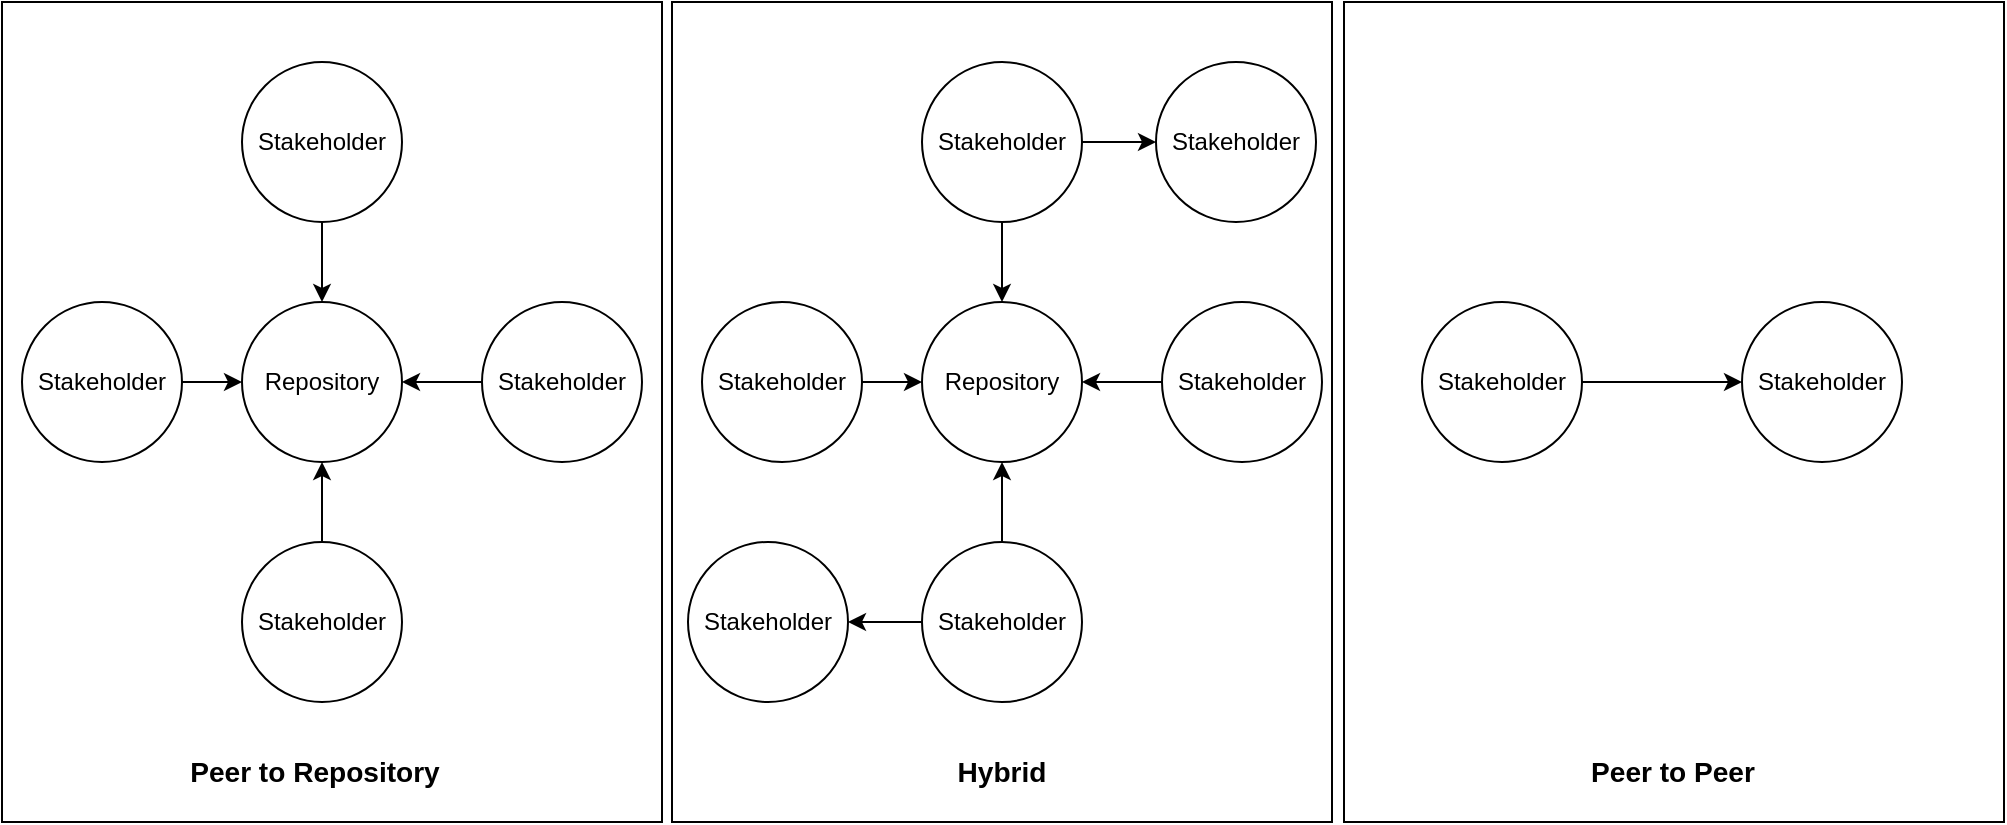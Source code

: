 <mxfile version="22.0.3" type="device">
  <diagram name="Page-1" id="iHA-MtDjYKI4uMbtsPJM">
    <mxGraphModel dx="1451" dy="679" grid="1" gridSize="10" guides="1" tooltips="1" connect="1" arrows="1" fold="1" page="1" pageScale="1" pageWidth="1100" pageHeight="850" math="0" shadow="0">
      <root>
        <mxCell id="0" />
        <mxCell id="1" parent="0" />
        <mxCell id="NMye4yItUbntw5xOKEV--46" value="" style="rounded=0;whiteSpace=wrap;html=1;" vertex="1" parent="1">
          <mxGeometry x="761" y="20" width="330" height="410" as="geometry" />
        </mxCell>
        <mxCell id="NMye4yItUbntw5xOKEV--45" value="" style="rounded=0;whiteSpace=wrap;html=1;" vertex="1" parent="1">
          <mxGeometry x="425" y="20" width="330" height="410" as="geometry" />
        </mxCell>
        <mxCell id="NMye4yItUbntw5xOKEV--44" value="" style="rounded=0;whiteSpace=wrap;html=1;" vertex="1" parent="1">
          <mxGeometry x="90" y="20" width="330" height="410" as="geometry" />
        </mxCell>
        <mxCell id="NMye4yItUbntw5xOKEV--5" value="Repository" style="ellipse;whiteSpace=wrap;html=1;" vertex="1" parent="1">
          <mxGeometry x="210" y="170" width="80" height="80" as="geometry" />
        </mxCell>
        <mxCell id="NMye4yItUbntw5xOKEV--6" value="Stakeholder" style="ellipse;whiteSpace=wrap;html=1;" vertex="1" parent="1">
          <mxGeometry x="330" y="170" width="80" height="80" as="geometry" />
        </mxCell>
        <mxCell id="NMye4yItUbntw5xOKEV--17" value="" style="edgeStyle=orthogonalEdgeStyle;rounded=0;orthogonalLoop=1;jettySize=auto;html=1;" edge="1" parent="1" source="NMye4yItUbntw5xOKEV--7" target="NMye4yItUbntw5xOKEV--5">
          <mxGeometry relative="1" as="geometry" />
        </mxCell>
        <mxCell id="NMye4yItUbntw5xOKEV--7" value="Stakeholder" style="ellipse;whiteSpace=wrap;html=1;" vertex="1" parent="1">
          <mxGeometry x="100" y="170" width="80" height="80" as="geometry" />
        </mxCell>
        <mxCell id="NMye4yItUbntw5xOKEV--18" value="" style="edgeStyle=orthogonalEdgeStyle;rounded=0;orthogonalLoop=1;jettySize=auto;html=1;" edge="1" parent="1" source="NMye4yItUbntw5xOKEV--8" target="NMye4yItUbntw5xOKEV--5">
          <mxGeometry relative="1" as="geometry" />
        </mxCell>
        <mxCell id="NMye4yItUbntw5xOKEV--8" value="Stakeholder" style="ellipse;whiteSpace=wrap;html=1;" vertex="1" parent="1">
          <mxGeometry x="210" y="50" width="80" height="80" as="geometry" />
        </mxCell>
        <mxCell id="NMye4yItUbntw5xOKEV--16" value="" style="edgeStyle=orthogonalEdgeStyle;rounded=0;orthogonalLoop=1;jettySize=auto;html=1;" edge="1" parent="1" source="NMye4yItUbntw5xOKEV--9" target="NMye4yItUbntw5xOKEV--5">
          <mxGeometry relative="1" as="geometry" />
        </mxCell>
        <mxCell id="NMye4yItUbntw5xOKEV--9" value="Stakeholder" style="ellipse;whiteSpace=wrap;html=1;" vertex="1" parent="1">
          <mxGeometry x="210" y="290" width="80" height="80" as="geometry" />
        </mxCell>
        <mxCell id="NMye4yItUbntw5xOKEV--11" value="" style="edgeStyle=none;orthogonalLoop=1;jettySize=auto;html=1;rounded=0;" edge="1" parent="1" source="NMye4yItUbntw5xOKEV--6" target="NMye4yItUbntw5xOKEV--5">
          <mxGeometry width="80" relative="1" as="geometry">
            <mxPoint x="340" y="320" as="sourcePoint" />
            <mxPoint x="420" y="320" as="targetPoint" />
            <Array as="points" />
          </mxGeometry>
        </mxCell>
        <mxCell id="NMye4yItUbntw5xOKEV--21" value="Repository" style="ellipse;whiteSpace=wrap;html=1;" vertex="1" parent="1">
          <mxGeometry x="550" y="170" width="80" height="80" as="geometry" />
        </mxCell>
        <mxCell id="NMye4yItUbntw5xOKEV--22" value="Stakeholder" style="ellipse;whiteSpace=wrap;html=1;" vertex="1" parent="1">
          <mxGeometry x="670" y="170" width="80" height="80" as="geometry" />
        </mxCell>
        <mxCell id="NMye4yItUbntw5xOKEV--23" value="" style="edgeStyle=orthogonalEdgeStyle;rounded=0;orthogonalLoop=1;jettySize=auto;html=1;" edge="1" parent="1" source="NMye4yItUbntw5xOKEV--24" target="NMye4yItUbntw5xOKEV--21">
          <mxGeometry relative="1" as="geometry" />
        </mxCell>
        <mxCell id="NMye4yItUbntw5xOKEV--24" value="Stakeholder" style="ellipse;whiteSpace=wrap;html=1;" vertex="1" parent="1">
          <mxGeometry x="440" y="170" width="80" height="80" as="geometry" />
        </mxCell>
        <mxCell id="NMye4yItUbntw5xOKEV--25" value="" style="edgeStyle=orthogonalEdgeStyle;rounded=0;orthogonalLoop=1;jettySize=auto;html=1;" edge="1" parent="1" source="NMye4yItUbntw5xOKEV--26" target="NMye4yItUbntw5xOKEV--21">
          <mxGeometry relative="1" as="geometry" />
        </mxCell>
        <mxCell id="NMye4yItUbntw5xOKEV--41" value="" style="edgeStyle=orthogonalEdgeStyle;rounded=0;orthogonalLoop=1;jettySize=auto;html=1;" edge="1" parent="1" source="NMye4yItUbntw5xOKEV--26" target="NMye4yItUbntw5xOKEV--40">
          <mxGeometry relative="1" as="geometry" />
        </mxCell>
        <mxCell id="NMye4yItUbntw5xOKEV--26" value="Stakeholder" style="ellipse;whiteSpace=wrap;html=1;" vertex="1" parent="1">
          <mxGeometry x="550" y="50" width="80" height="80" as="geometry" />
        </mxCell>
        <mxCell id="NMye4yItUbntw5xOKEV--27" value="" style="edgeStyle=orthogonalEdgeStyle;rounded=0;orthogonalLoop=1;jettySize=auto;html=1;" edge="1" parent="1" source="NMye4yItUbntw5xOKEV--28" target="NMye4yItUbntw5xOKEV--21">
          <mxGeometry relative="1" as="geometry" />
        </mxCell>
        <mxCell id="NMye4yItUbntw5xOKEV--39" value="" style="edgeStyle=orthogonalEdgeStyle;rounded=0;orthogonalLoop=1;jettySize=auto;html=1;" edge="1" parent="1" source="NMye4yItUbntw5xOKEV--28" target="NMye4yItUbntw5xOKEV--38">
          <mxGeometry relative="1" as="geometry" />
        </mxCell>
        <mxCell id="NMye4yItUbntw5xOKEV--28" value="Stakeholder" style="ellipse;whiteSpace=wrap;html=1;" vertex="1" parent="1">
          <mxGeometry x="550" y="290" width="80" height="80" as="geometry" />
        </mxCell>
        <mxCell id="NMye4yItUbntw5xOKEV--29" value="" style="edgeStyle=none;orthogonalLoop=1;jettySize=auto;html=1;rounded=0;" edge="1" parent="1" source="NMye4yItUbntw5xOKEV--22" target="NMye4yItUbntw5xOKEV--21">
          <mxGeometry width="80" relative="1" as="geometry">
            <mxPoint x="680" y="320" as="sourcePoint" />
            <mxPoint x="760" y="320" as="targetPoint" />
            <Array as="points" />
          </mxGeometry>
        </mxCell>
        <mxCell id="NMye4yItUbntw5xOKEV--33" value="" style="edgeStyle=orthogonalEdgeStyle;rounded=0;orthogonalLoop=1;jettySize=auto;html=1;" edge="1" parent="1" source="NMye4yItUbntw5xOKEV--30" target="NMye4yItUbntw5xOKEV--32">
          <mxGeometry relative="1" as="geometry" />
        </mxCell>
        <mxCell id="NMye4yItUbntw5xOKEV--30" value="Stakeholder" style="ellipse;whiteSpace=wrap;html=1;" vertex="1" parent="1">
          <mxGeometry x="800" y="170" width="80" height="80" as="geometry" />
        </mxCell>
        <mxCell id="NMye4yItUbntw5xOKEV--32" value="Stakeholder" style="ellipse;whiteSpace=wrap;html=1;" vertex="1" parent="1">
          <mxGeometry x="960" y="170" width="80" height="80" as="geometry" />
        </mxCell>
        <mxCell id="NMye4yItUbntw5xOKEV--34" value="&lt;h3&gt;Hybrid&lt;/h3&gt;" style="text;strokeColor=none;align=center;fillColor=none;html=1;verticalAlign=middle;whiteSpace=wrap;rounded=0;" vertex="1" parent="1">
          <mxGeometry x="560" y="390" width="60" height="30" as="geometry" />
        </mxCell>
        <mxCell id="NMye4yItUbntw5xOKEV--35" value="&lt;h3&gt;Peer to Repository&lt;/h3&gt;" style="text;strokeColor=none;align=center;fillColor=none;html=1;verticalAlign=middle;whiteSpace=wrap;rounded=0;" vertex="1" parent="1">
          <mxGeometry x="178" y="390" width="137" height="30" as="geometry" />
        </mxCell>
        <mxCell id="NMye4yItUbntw5xOKEV--37" value="&lt;h3&gt;Peer to Peer&lt;/h3&gt;" style="text;strokeColor=none;align=center;fillColor=none;html=1;verticalAlign=middle;whiteSpace=wrap;rounded=0;" vertex="1" parent="1">
          <mxGeometry x="880" y="390" width="91" height="30" as="geometry" />
        </mxCell>
        <mxCell id="NMye4yItUbntw5xOKEV--38" value="Stakeholder" style="ellipse;whiteSpace=wrap;html=1;" vertex="1" parent="1">
          <mxGeometry x="433" y="290" width="80" height="80" as="geometry" />
        </mxCell>
        <mxCell id="NMye4yItUbntw5xOKEV--40" value="Stakeholder" style="ellipse;whiteSpace=wrap;html=1;" vertex="1" parent="1">
          <mxGeometry x="667" y="50" width="80" height="80" as="geometry" />
        </mxCell>
      </root>
    </mxGraphModel>
  </diagram>
</mxfile>
